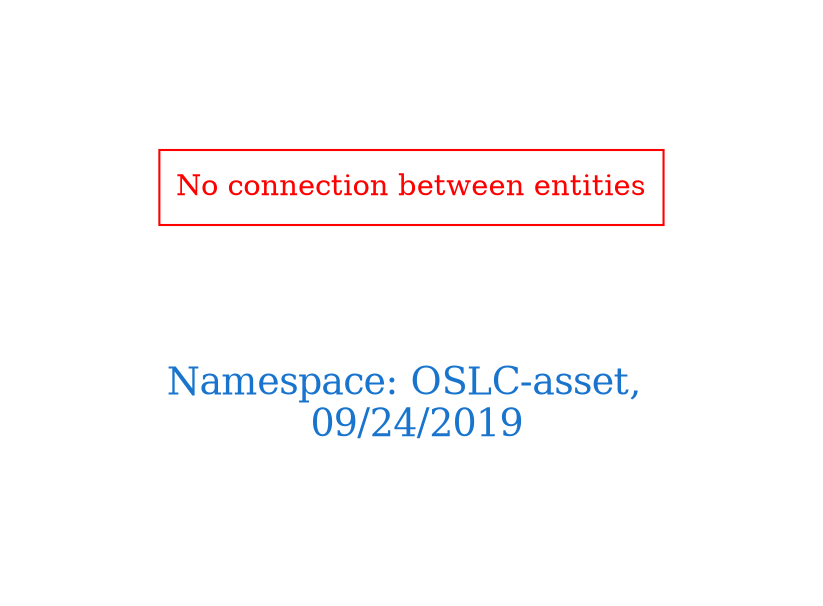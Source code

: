 digraph OGIT_ontology {
 graph [ rankdir= LR,pad=1 
fontsize = 18,
fontcolor= dodgerblue3,label = "\n\n\nNamespace: OSLC-asset, \n 09/24/2019"];
node[shape=polygon];
edge [  color="gray81"];

"No connection between entities" [fontcolor = "red",color="red", shape="polygon"]
}
